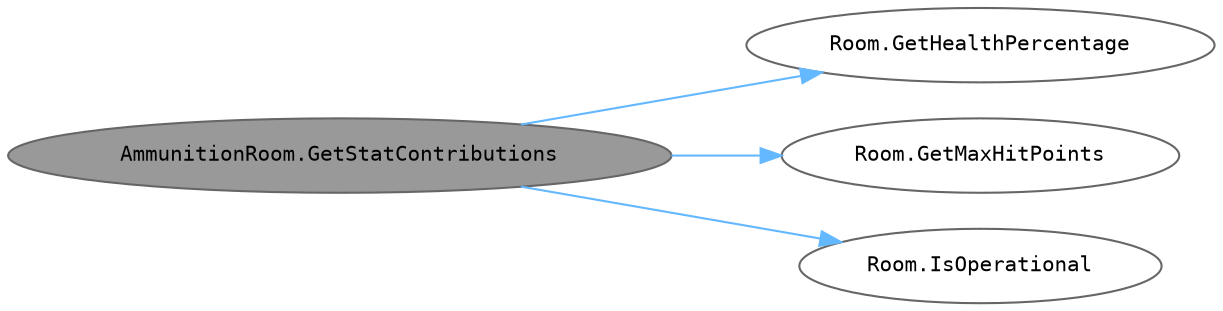 digraph "AmmunitionRoom.GetStatContributions"
{
 // INTERACTIVE_SVG=YES
 // LATEX_PDF_SIZE
  bgcolor="transparent";
  edge [fontname=Helvetica,fontsize=10,labelfontname=Helvetica,labelfontsize=10];
  node [fontname=Helvetica,fontsize=10,fontname=Consolas fontsize=10 style=filled height=0.2 width=0.4 margin=0.1];
  rankdir="LR";
  Node1 [id="Node000001",label="AmmunitionRoom.GetStatContributions",height=0.2,width=0.4,color="gray40", fillcolor="grey60", style="filled", fontcolor="black",tooltip="이 방이 함선의 스탯에 기여하는 수치를 계산합니다. 작동 상태 및 손상 정도에 따라 기여도가 달라집니다."];
  Node1 -> Node2 [id="edge1_Node000001_Node000002",color="steelblue1",style="solid",tooltip=" "];
  Node2 [id="Node000002",label="Room.GetHealthPercentage",height=0.2,width=0.4,color="grey40", fillcolor="white", style="filled",URL="$class_room.html#aa9d1b6dc1c2391ceae8e6e09d7b48772",tooltip="체력 퍼센티지를 반환합니다."];
  Node1 -> Node3 [id="edge2_Node000001_Node000003",color="steelblue1",style="solid",tooltip=" "];
  Node3 [id="Node000003",label="Room.GetMaxHitPoints",height=0.2,width=0.4,color="grey40", fillcolor="white", style="filled",URL="$class_room.html#a86dd72d940f51a27a678c96490ae8139",tooltip="최대 체력을 반환합니다."];
  Node1 -> Node4 [id="edge3_Node000001_Node000004",color="steelblue1",style="solid",tooltip=" "];
  Node4 [id="Node000004",label="Room.IsOperational",height=0.2,width=0.4,color="grey40", fillcolor="white", style="filled",URL="$class_room.html#a0f32e752b4605a8bba077145b76b8e98",tooltip="방이 작동 가능한 상태인지 확인합니다."];
}
